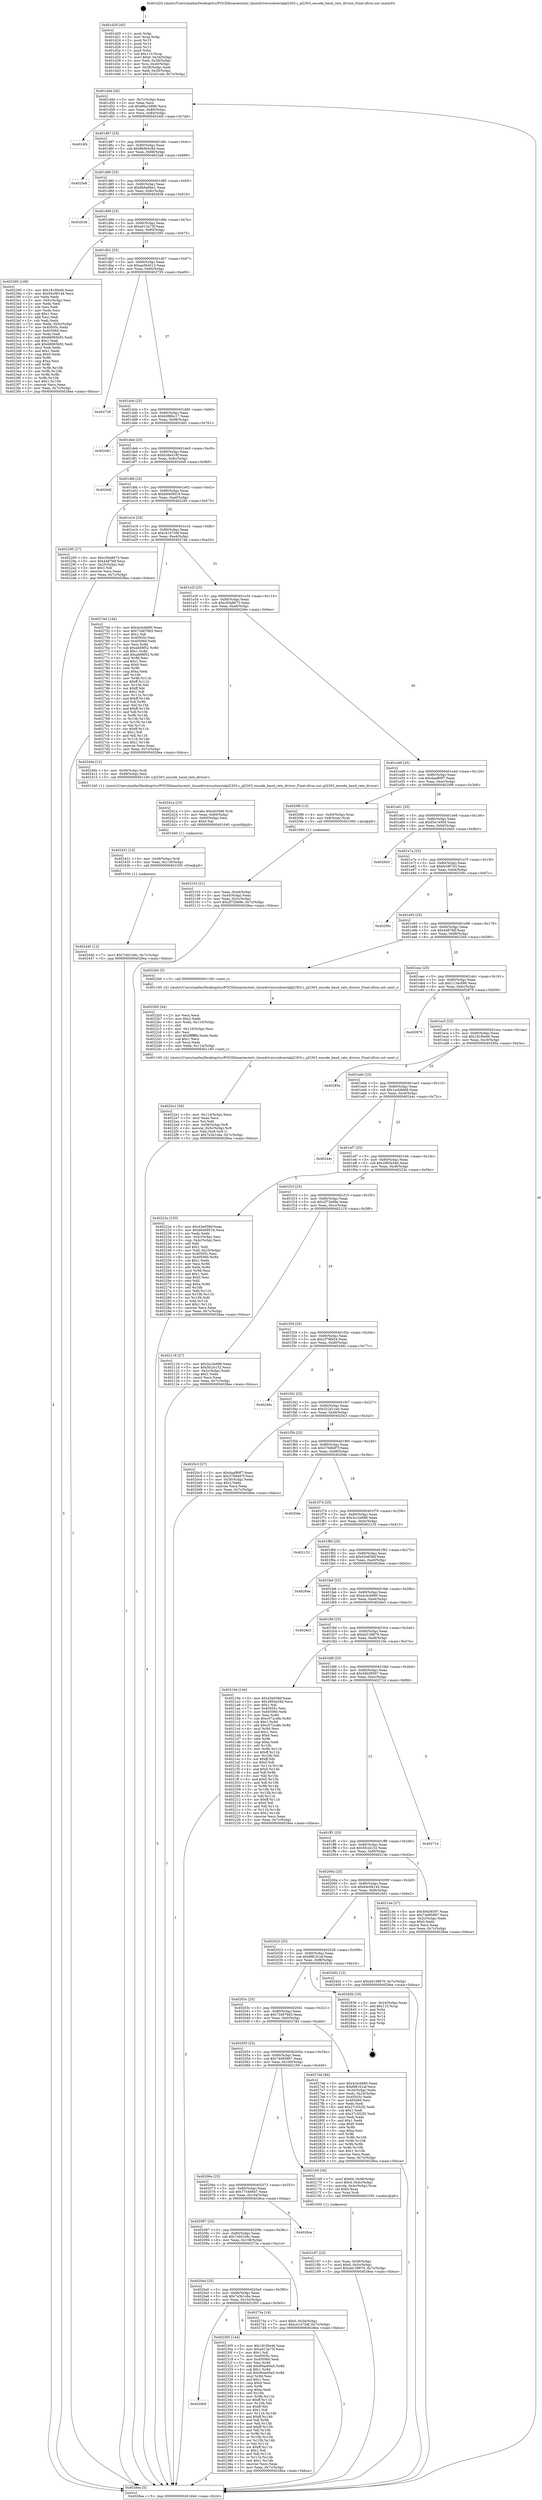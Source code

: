 digraph "0x401d20" {
  label = "0x401d20 (/mnt/c/Users/mathe/Desktop/tcc/POCII/binaries/extr_linuxdriversusbserialpl2303.c_pl2303_encode_baud_rate_divisor_Final-ollvm.out::main(0))"
  labelloc = "t"
  node[shape=record]

  Entry [label="",width=0.3,height=0.3,shape=circle,fillcolor=black,style=filled]
  "0x401d4d" [label="{
     0x401d4d [26]\l
     | [instrs]\l
     &nbsp;&nbsp;0x401d4d \<+3\>: mov -0x7c(%rbp),%eax\l
     &nbsp;&nbsp;0x401d50 \<+2\>: mov %eax,%ecx\l
     &nbsp;&nbsp;0x401d52 \<+6\>: sub $0x80a1b880,%ecx\l
     &nbsp;&nbsp;0x401d58 \<+3\>: mov %eax,-0x80(%rbp)\l
     &nbsp;&nbsp;0x401d5b \<+6\>: mov %ecx,-0x84(%rbp)\l
     &nbsp;&nbsp;0x401d61 \<+6\>: je 00000000004024f4 \<main+0x7d4\>\l
  }"]
  "0x4024f4" [label="{
     0x4024f4\l
  }", style=dashed]
  "0x401d67" [label="{
     0x401d67 [25]\l
     | [instrs]\l
     &nbsp;&nbsp;0x401d67 \<+5\>: jmp 0000000000401d6c \<main+0x4c\>\l
     &nbsp;&nbsp;0x401d6c \<+3\>: mov -0x80(%rbp),%eax\l
     &nbsp;&nbsp;0x401d6f \<+5\>: sub $0x86d04c9d,%eax\l
     &nbsp;&nbsp;0x401d74 \<+6\>: mov %eax,-0x88(%rbp)\l
     &nbsp;&nbsp;0x401d7a \<+6\>: je 00000000004025a8 \<main+0x888\>\l
  }"]
  Exit [label="",width=0.3,height=0.3,shape=circle,fillcolor=black,style=filled,peripheries=2]
  "0x4025a8" [label="{
     0x4025a8\l
  }", style=dashed]
  "0x401d80" [label="{
     0x401d80 [25]\l
     | [instrs]\l
     &nbsp;&nbsp;0x401d80 \<+5\>: jmp 0000000000401d85 \<main+0x65\>\l
     &nbsp;&nbsp;0x401d85 \<+3\>: mov -0x80(%rbp),%eax\l
     &nbsp;&nbsp;0x401d88 \<+5\>: sub $0x8bba6be1,%eax\l
     &nbsp;&nbsp;0x401d8d \<+6\>: mov %eax,-0x8c(%rbp)\l
     &nbsp;&nbsp;0x401d93 \<+6\>: je 0000000000402638 \<main+0x918\>\l
  }"]
  "0x402440" [label="{
     0x402440 [12]\l
     | [instrs]\l
     &nbsp;&nbsp;0x402440 \<+7\>: movl $0x7c601b6c,-0x7c(%rbp)\l
     &nbsp;&nbsp;0x402447 \<+5\>: jmp 00000000004028ea \<main+0xbca\>\l
  }"]
  "0x402638" [label="{
     0x402638\l
  }", style=dashed]
  "0x401d99" [label="{
     0x401d99 [25]\l
     | [instrs]\l
     &nbsp;&nbsp;0x401d99 \<+5\>: jmp 0000000000401d9e \<main+0x7e\>\l
     &nbsp;&nbsp;0x401d9e \<+3\>: mov -0x80(%rbp),%eax\l
     &nbsp;&nbsp;0x401da1 \<+5\>: sub $0xa013a73f,%eax\l
     &nbsp;&nbsp;0x401da6 \<+6\>: mov %eax,-0x90(%rbp)\l
     &nbsp;&nbsp;0x401dac \<+6\>: je 0000000000402395 \<main+0x675\>\l
  }"]
  "0x402431" [label="{
     0x402431 [15]\l
     | [instrs]\l
     &nbsp;&nbsp;0x402431 \<+4\>: mov -0x58(%rbp),%rdi\l
     &nbsp;&nbsp;0x402435 \<+6\>: mov %eax,-0x118(%rbp)\l
     &nbsp;&nbsp;0x40243b \<+5\>: call 0000000000401030 \<free@plt\>\l
     | [calls]\l
     &nbsp;&nbsp;0x401030 \{1\} (unknown)\l
  }"]
  "0x402395" [label="{
     0x402395 [109]\l
     | [instrs]\l
     &nbsp;&nbsp;0x402395 \<+5\>: mov $0x181f0e46,%eax\l
     &nbsp;&nbsp;0x40239a \<+5\>: mov $0x64c06144,%ecx\l
     &nbsp;&nbsp;0x40239f \<+2\>: xor %edx,%edx\l
     &nbsp;&nbsp;0x4023a1 \<+3\>: mov -0x5c(%rbp),%esi\l
     &nbsp;&nbsp;0x4023a4 \<+2\>: mov %edx,%edi\l
     &nbsp;&nbsp;0x4023a6 \<+2\>: sub %esi,%edi\l
     &nbsp;&nbsp;0x4023a8 \<+2\>: mov %edx,%esi\l
     &nbsp;&nbsp;0x4023aa \<+3\>: sub $0x1,%esi\l
     &nbsp;&nbsp;0x4023ad \<+2\>: add %esi,%edi\l
     &nbsp;&nbsp;0x4023af \<+2\>: sub %edi,%edx\l
     &nbsp;&nbsp;0x4023b1 \<+3\>: mov %edx,-0x5c(%rbp)\l
     &nbsp;&nbsp;0x4023b4 \<+7\>: mov 0x40505c,%edx\l
     &nbsp;&nbsp;0x4023bb \<+7\>: mov 0x405060,%esi\l
     &nbsp;&nbsp;0x4023c2 \<+2\>: mov %edx,%edi\l
     &nbsp;&nbsp;0x4023c4 \<+6\>: sub $0x68065b92,%edi\l
     &nbsp;&nbsp;0x4023ca \<+3\>: sub $0x1,%edi\l
     &nbsp;&nbsp;0x4023cd \<+6\>: add $0x68065b92,%edi\l
     &nbsp;&nbsp;0x4023d3 \<+3\>: imul %edi,%edx\l
     &nbsp;&nbsp;0x4023d6 \<+3\>: and $0x1,%edx\l
     &nbsp;&nbsp;0x4023d9 \<+3\>: cmp $0x0,%edx\l
     &nbsp;&nbsp;0x4023dc \<+4\>: sete %r8b\l
     &nbsp;&nbsp;0x4023e0 \<+3\>: cmp $0xa,%esi\l
     &nbsp;&nbsp;0x4023e3 \<+4\>: setl %r9b\l
     &nbsp;&nbsp;0x4023e7 \<+3\>: mov %r8b,%r10b\l
     &nbsp;&nbsp;0x4023ea \<+3\>: and %r9b,%r10b\l
     &nbsp;&nbsp;0x4023ed \<+3\>: xor %r9b,%r8b\l
     &nbsp;&nbsp;0x4023f0 \<+3\>: or %r8b,%r10b\l
     &nbsp;&nbsp;0x4023f3 \<+4\>: test $0x1,%r10b\l
     &nbsp;&nbsp;0x4023f7 \<+3\>: cmovne %ecx,%eax\l
     &nbsp;&nbsp;0x4023fa \<+3\>: mov %eax,-0x7c(%rbp)\l
     &nbsp;&nbsp;0x4023fd \<+5\>: jmp 00000000004028ea \<main+0xbca\>\l
  }"]
  "0x401db2" [label="{
     0x401db2 [25]\l
     | [instrs]\l
     &nbsp;&nbsp;0x401db2 \<+5\>: jmp 0000000000401db7 \<main+0x97\>\l
     &nbsp;&nbsp;0x401db7 \<+3\>: mov -0x80(%rbp),%eax\l
     &nbsp;&nbsp;0x401dba \<+5\>: sub $0xae5b4513,%eax\l
     &nbsp;&nbsp;0x401dbf \<+6\>: mov %eax,-0x94(%rbp)\l
     &nbsp;&nbsp;0x401dc5 \<+6\>: je 0000000000402729 \<main+0xa09\>\l
  }"]
  "0x40241a" [label="{
     0x40241a [23]\l
     | [instrs]\l
     &nbsp;&nbsp;0x40241a \<+10\>: movabs $0x4030d6,%rdi\l
     &nbsp;&nbsp;0x402424 \<+3\>: mov %eax,-0x60(%rbp)\l
     &nbsp;&nbsp;0x402427 \<+3\>: mov -0x60(%rbp),%esi\l
     &nbsp;&nbsp;0x40242a \<+2\>: mov $0x0,%al\l
     &nbsp;&nbsp;0x40242c \<+5\>: call 0000000000401040 \<printf@plt\>\l
     | [calls]\l
     &nbsp;&nbsp;0x401040 \{1\} (unknown)\l
  }"]
  "0x402729" [label="{
     0x402729\l
  }", style=dashed]
  "0x401dcb" [label="{
     0x401dcb [25]\l
     | [instrs]\l
     &nbsp;&nbsp;0x401dcb \<+5\>: jmp 0000000000401dd0 \<main+0xb0\>\l
     &nbsp;&nbsp;0x401dd0 \<+3\>: mov -0x80(%rbp),%eax\l
     &nbsp;&nbsp;0x401dd3 \<+5\>: sub $0xb088bc17,%eax\l
     &nbsp;&nbsp;0x401dd8 \<+6\>: mov %eax,-0x98(%rbp)\l
     &nbsp;&nbsp;0x401dde \<+6\>: je 0000000000402481 \<main+0x761\>\l
  }"]
  "0x4020b9" [label="{
     0x4020b9\l
  }", style=dashed]
  "0x402481" [label="{
     0x402481\l
  }", style=dashed]
  "0x401de4" [label="{
     0x401de4 [25]\l
     | [instrs]\l
     &nbsp;&nbsp;0x401de4 \<+5\>: jmp 0000000000401de9 \<main+0xc9\>\l
     &nbsp;&nbsp;0x401de9 \<+3\>: mov -0x80(%rbp),%eax\l
     &nbsp;&nbsp;0x401dec \<+5\>: sub $0xb3de418f,%eax\l
     &nbsp;&nbsp;0x401df1 \<+6\>: mov %eax,-0x9c(%rbp)\l
     &nbsp;&nbsp;0x401df7 \<+6\>: je 00000000004026df \<main+0x9bf\>\l
  }"]
  "0x402305" [label="{
     0x402305 [144]\l
     | [instrs]\l
     &nbsp;&nbsp;0x402305 \<+5\>: mov $0x181f0e46,%eax\l
     &nbsp;&nbsp;0x40230a \<+5\>: mov $0xa013a73f,%ecx\l
     &nbsp;&nbsp;0x40230f \<+2\>: mov $0x1,%dl\l
     &nbsp;&nbsp;0x402311 \<+7\>: mov 0x40505c,%esi\l
     &nbsp;&nbsp;0x402318 \<+7\>: mov 0x405060,%edi\l
     &nbsp;&nbsp;0x40231f \<+3\>: mov %esi,%r8d\l
     &nbsp;&nbsp;0x402322 \<+7\>: add $0x90ae00a5,%r8d\l
     &nbsp;&nbsp;0x402329 \<+4\>: sub $0x1,%r8d\l
     &nbsp;&nbsp;0x40232d \<+7\>: sub $0x90ae00a5,%r8d\l
     &nbsp;&nbsp;0x402334 \<+4\>: imul %r8d,%esi\l
     &nbsp;&nbsp;0x402338 \<+3\>: and $0x1,%esi\l
     &nbsp;&nbsp;0x40233b \<+3\>: cmp $0x0,%esi\l
     &nbsp;&nbsp;0x40233e \<+4\>: sete %r9b\l
     &nbsp;&nbsp;0x402342 \<+3\>: cmp $0xa,%edi\l
     &nbsp;&nbsp;0x402345 \<+4\>: setl %r10b\l
     &nbsp;&nbsp;0x402349 \<+3\>: mov %r9b,%r11b\l
     &nbsp;&nbsp;0x40234c \<+4\>: xor $0xff,%r11b\l
     &nbsp;&nbsp;0x402350 \<+3\>: mov %r10b,%bl\l
     &nbsp;&nbsp;0x402353 \<+3\>: xor $0xff,%bl\l
     &nbsp;&nbsp;0x402356 \<+3\>: xor $0x1,%dl\l
     &nbsp;&nbsp;0x402359 \<+3\>: mov %r11b,%r14b\l
     &nbsp;&nbsp;0x40235c \<+4\>: and $0xff,%r14b\l
     &nbsp;&nbsp;0x402360 \<+3\>: and %dl,%r9b\l
     &nbsp;&nbsp;0x402363 \<+3\>: mov %bl,%r15b\l
     &nbsp;&nbsp;0x402366 \<+4\>: and $0xff,%r15b\l
     &nbsp;&nbsp;0x40236a \<+3\>: and %dl,%r10b\l
     &nbsp;&nbsp;0x40236d \<+3\>: or %r9b,%r14b\l
     &nbsp;&nbsp;0x402370 \<+3\>: or %r10b,%r15b\l
     &nbsp;&nbsp;0x402373 \<+3\>: xor %r15b,%r14b\l
     &nbsp;&nbsp;0x402376 \<+3\>: or %bl,%r11b\l
     &nbsp;&nbsp;0x402379 \<+4\>: xor $0xff,%r11b\l
     &nbsp;&nbsp;0x40237d \<+3\>: or $0x1,%dl\l
     &nbsp;&nbsp;0x402380 \<+3\>: and %dl,%r11b\l
     &nbsp;&nbsp;0x402383 \<+3\>: or %r11b,%r14b\l
     &nbsp;&nbsp;0x402386 \<+4\>: test $0x1,%r14b\l
     &nbsp;&nbsp;0x40238a \<+3\>: cmovne %ecx,%eax\l
     &nbsp;&nbsp;0x40238d \<+3\>: mov %eax,-0x7c(%rbp)\l
     &nbsp;&nbsp;0x402390 \<+5\>: jmp 00000000004028ea \<main+0xbca\>\l
  }"]
  "0x4026df" [label="{
     0x4026df\l
  }", style=dashed]
  "0x401dfd" [label="{
     0x401dfd [25]\l
     | [instrs]\l
     &nbsp;&nbsp;0x401dfd \<+5\>: jmp 0000000000401e02 \<main+0xe2\>\l
     &nbsp;&nbsp;0x401e02 \<+3\>: mov -0x80(%rbp),%eax\l
     &nbsp;&nbsp;0x401e05 \<+5\>: sub $0xb6409519,%eax\l
     &nbsp;&nbsp;0x401e0a \<+6\>: mov %eax,-0xa0(%rbp)\l
     &nbsp;&nbsp;0x401e10 \<+6\>: je 0000000000402295 \<main+0x575\>\l
  }"]
  "0x4020a0" [label="{
     0x4020a0 [25]\l
     | [instrs]\l
     &nbsp;&nbsp;0x4020a0 \<+5\>: jmp 00000000004020a5 \<main+0x385\>\l
     &nbsp;&nbsp;0x4020a5 \<+3\>: mov -0x80(%rbp),%eax\l
     &nbsp;&nbsp;0x4020a8 \<+5\>: sub $0x7e3b1c6a,%eax\l
     &nbsp;&nbsp;0x4020ad \<+6\>: mov %eax,-0x10c(%rbp)\l
     &nbsp;&nbsp;0x4020b3 \<+6\>: je 0000000000402305 \<main+0x5e5\>\l
  }"]
  "0x402295" [label="{
     0x402295 [27]\l
     | [instrs]\l
     &nbsp;&nbsp;0x402295 \<+5\>: mov $0xc50a8673,%eax\l
     &nbsp;&nbsp;0x40229a \<+5\>: mov $0x4487fdf,%ecx\l
     &nbsp;&nbsp;0x40229f \<+3\>: mov -0x25(%rbp),%dl\l
     &nbsp;&nbsp;0x4022a2 \<+3\>: test $0x1,%dl\l
     &nbsp;&nbsp;0x4022a5 \<+3\>: cmovne %ecx,%eax\l
     &nbsp;&nbsp;0x4022a8 \<+3\>: mov %eax,-0x7c(%rbp)\l
     &nbsp;&nbsp;0x4022ab \<+5\>: jmp 00000000004028ea \<main+0xbca\>\l
  }"]
  "0x401e16" [label="{
     0x401e16 [25]\l
     | [instrs]\l
     &nbsp;&nbsp;0x401e16 \<+5\>: jmp 0000000000401e1b \<main+0xfb\>\l
     &nbsp;&nbsp;0x401e1b \<+3\>: mov -0x80(%rbp),%eax\l
     &nbsp;&nbsp;0x401e1e \<+5\>: sub $0xc41473df,%eax\l
     &nbsp;&nbsp;0x401e23 \<+6\>: mov %eax,-0xa4(%rbp)\l
     &nbsp;&nbsp;0x401e29 \<+6\>: je 000000000040274d \<main+0xa2d\>\l
  }"]
  "0x40273a" [label="{
     0x40273a [19]\l
     | [instrs]\l
     &nbsp;&nbsp;0x40273a \<+7\>: movl $0x0,-0x34(%rbp)\l
     &nbsp;&nbsp;0x402741 \<+7\>: movl $0xc41473df,-0x7c(%rbp)\l
     &nbsp;&nbsp;0x402748 \<+5\>: jmp 00000000004028ea \<main+0xbca\>\l
  }"]
  "0x40274d" [label="{
     0x40274d [144]\l
     | [instrs]\l
     &nbsp;&nbsp;0x40274d \<+5\>: mov $0x4c4cb680,%eax\l
     &nbsp;&nbsp;0x402752 \<+5\>: mov $0x734679d3,%ecx\l
     &nbsp;&nbsp;0x402757 \<+2\>: mov $0x1,%dl\l
     &nbsp;&nbsp;0x402759 \<+7\>: mov 0x40505c,%esi\l
     &nbsp;&nbsp;0x402760 \<+7\>: mov 0x405060,%edi\l
     &nbsp;&nbsp;0x402767 \<+3\>: mov %esi,%r8d\l
     &nbsp;&nbsp;0x40276a \<+7\>: sub $0xab68f52,%r8d\l
     &nbsp;&nbsp;0x402771 \<+4\>: sub $0x1,%r8d\l
     &nbsp;&nbsp;0x402775 \<+7\>: add $0xab68f52,%r8d\l
     &nbsp;&nbsp;0x40277c \<+4\>: imul %r8d,%esi\l
     &nbsp;&nbsp;0x402780 \<+3\>: and $0x1,%esi\l
     &nbsp;&nbsp;0x402783 \<+3\>: cmp $0x0,%esi\l
     &nbsp;&nbsp;0x402786 \<+4\>: sete %r9b\l
     &nbsp;&nbsp;0x40278a \<+3\>: cmp $0xa,%edi\l
     &nbsp;&nbsp;0x40278d \<+4\>: setl %r10b\l
     &nbsp;&nbsp;0x402791 \<+3\>: mov %r9b,%r11b\l
     &nbsp;&nbsp;0x402794 \<+4\>: xor $0xff,%r11b\l
     &nbsp;&nbsp;0x402798 \<+3\>: mov %r10b,%bl\l
     &nbsp;&nbsp;0x40279b \<+3\>: xor $0xff,%bl\l
     &nbsp;&nbsp;0x40279e \<+3\>: xor $0x1,%dl\l
     &nbsp;&nbsp;0x4027a1 \<+3\>: mov %r11b,%r14b\l
     &nbsp;&nbsp;0x4027a4 \<+4\>: and $0xff,%r14b\l
     &nbsp;&nbsp;0x4027a8 \<+3\>: and %dl,%r9b\l
     &nbsp;&nbsp;0x4027ab \<+3\>: mov %bl,%r15b\l
     &nbsp;&nbsp;0x4027ae \<+4\>: and $0xff,%r15b\l
     &nbsp;&nbsp;0x4027b2 \<+3\>: and %dl,%r10b\l
     &nbsp;&nbsp;0x4027b5 \<+3\>: or %r9b,%r14b\l
     &nbsp;&nbsp;0x4027b8 \<+3\>: or %r10b,%r15b\l
     &nbsp;&nbsp;0x4027bb \<+3\>: xor %r15b,%r14b\l
     &nbsp;&nbsp;0x4027be \<+3\>: or %bl,%r11b\l
     &nbsp;&nbsp;0x4027c1 \<+4\>: xor $0xff,%r11b\l
     &nbsp;&nbsp;0x4027c5 \<+3\>: or $0x1,%dl\l
     &nbsp;&nbsp;0x4027c8 \<+3\>: and %dl,%r11b\l
     &nbsp;&nbsp;0x4027cb \<+3\>: or %r11b,%r14b\l
     &nbsp;&nbsp;0x4027ce \<+4\>: test $0x1,%r14b\l
     &nbsp;&nbsp;0x4027d2 \<+3\>: cmovne %ecx,%eax\l
     &nbsp;&nbsp;0x4027d5 \<+3\>: mov %eax,-0x7c(%rbp)\l
     &nbsp;&nbsp;0x4027d8 \<+5\>: jmp 00000000004028ea \<main+0xbca\>\l
  }"]
  "0x401e2f" [label="{
     0x401e2f [25]\l
     | [instrs]\l
     &nbsp;&nbsp;0x401e2f \<+5\>: jmp 0000000000401e34 \<main+0x114\>\l
     &nbsp;&nbsp;0x401e34 \<+3\>: mov -0x80(%rbp),%eax\l
     &nbsp;&nbsp;0x401e37 \<+5\>: sub $0xc50a8673,%eax\l
     &nbsp;&nbsp;0x401e3c \<+6\>: mov %eax,-0xa8(%rbp)\l
     &nbsp;&nbsp;0x401e42 \<+6\>: je 000000000040240e \<main+0x6ee\>\l
  }"]
  "0x402087" [label="{
     0x402087 [25]\l
     | [instrs]\l
     &nbsp;&nbsp;0x402087 \<+5\>: jmp 000000000040208c \<main+0x36c\>\l
     &nbsp;&nbsp;0x40208c \<+3\>: mov -0x80(%rbp),%eax\l
     &nbsp;&nbsp;0x40208f \<+5\>: sub $0x7c601b6c,%eax\l
     &nbsp;&nbsp;0x402094 \<+6\>: mov %eax,-0x108(%rbp)\l
     &nbsp;&nbsp;0x40209a \<+6\>: je 000000000040273a \<main+0xa1a\>\l
  }"]
  "0x40240e" [label="{
     0x40240e [12]\l
     | [instrs]\l
     &nbsp;&nbsp;0x40240e \<+4\>: mov -0x58(%rbp),%rdi\l
     &nbsp;&nbsp;0x402412 \<+3\>: mov -0x48(%rbp),%esi\l
     &nbsp;&nbsp;0x402415 \<+5\>: call 0000000000401240 \<pl2303_encode_baud_rate_divisor\>\l
     | [calls]\l
     &nbsp;&nbsp;0x401240 \{1\} (/mnt/c/Users/mathe/Desktop/tcc/POCII/binaries/extr_linuxdriversusbserialpl2303.c_pl2303_encode_baud_rate_divisor_Final-ollvm.out::pl2303_encode_baud_rate_divisor)\l
  }"]
  "0x401e48" [label="{
     0x401e48 [25]\l
     | [instrs]\l
     &nbsp;&nbsp;0x401e48 \<+5\>: jmp 0000000000401e4d \<main+0x12d\>\l
     &nbsp;&nbsp;0x401e4d \<+3\>: mov -0x80(%rbp),%eax\l
     &nbsp;&nbsp;0x401e50 \<+5\>: sub $0xdaaf89f7,%eax\l
     &nbsp;&nbsp;0x401e55 \<+6\>: mov %eax,-0xac(%rbp)\l
     &nbsp;&nbsp;0x401e5b \<+6\>: je 00000000004020f6 \<main+0x3d6\>\l
  }"]
  "0x4028ca" [label="{
     0x4028ca\l
  }", style=dashed]
  "0x4020f6" [label="{
     0x4020f6 [13]\l
     | [instrs]\l
     &nbsp;&nbsp;0x4020f6 \<+4\>: mov -0x40(%rbp),%rax\l
     &nbsp;&nbsp;0x4020fa \<+4\>: mov 0x8(%rax),%rdi\l
     &nbsp;&nbsp;0x4020fe \<+5\>: call 0000000000401060 \<atoi@plt\>\l
     | [calls]\l
     &nbsp;&nbsp;0x401060 \{1\} (unknown)\l
  }"]
  "0x401e61" [label="{
     0x401e61 [25]\l
     | [instrs]\l
     &nbsp;&nbsp;0x401e61 \<+5\>: jmp 0000000000401e66 \<main+0x146\>\l
     &nbsp;&nbsp;0x401e66 \<+3\>: mov -0x80(%rbp),%eax\l
     &nbsp;&nbsp;0x401e69 \<+5\>: sub $0xf3e1400d,%eax\l
     &nbsp;&nbsp;0x401e6e \<+6\>: mov %eax,-0xb0(%rbp)\l
     &nbsp;&nbsp;0x401e74 \<+6\>: je 00000000004026d3 \<main+0x9b3\>\l
  }"]
  "0x4022e1" [label="{
     0x4022e1 [36]\l
     | [instrs]\l
     &nbsp;&nbsp;0x4022e1 \<+6\>: mov -0x114(%rbp),%ecx\l
     &nbsp;&nbsp;0x4022e7 \<+3\>: imul %eax,%ecx\l
     &nbsp;&nbsp;0x4022ea \<+3\>: mov %cl,%dil\l
     &nbsp;&nbsp;0x4022ed \<+4\>: mov -0x58(%rbp),%r8\l
     &nbsp;&nbsp;0x4022f1 \<+4\>: movslq -0x5c(%rbp),%r9\l
     &nbsp;&nbsp;0x4022f5 \<+4\>: mov %dil,(%r8,%r9,1)\l
     &nbsp;&nbsp;0x4022f9 \<+7\>: movl $0x7e3b1c6a,-0x7c(%rbp)\l
     &nbsp;&nbsp;0x402300 \<+5\>: jmp 00000000004028ea \<main+0xbca\>\l
  }"]
  "0x4026d3" [label="{
     0x4026d3\l
  }", style=dashed]
  "0x401e7a" [label="{
     0x401e7a [25]\l
     | [instrs]\l
     &nbsp;&nbsp;0x401e7a \<+5\>: jmp 0000000000401e7f \<main+0x15f\>\l
     &nbsp;&nbsp;0x401e7f \<+3\>: mov -0x80(%rbp),%eax\l
     &nbsp;&nbsp;0x401e82 \<+5\>: sub $0xfe29f743,%eax\l
     &nbsp;&nbsp;0x401e87 \<+6\>: mov %eax,-0xb4(%rbp)\l
     &nbsp;&nbsp;0x401e8d \<+6\>: je 000000000040259c \<main+0x87c\>\l
  }"]
  "0x4022b5" [label="{
     0x4022b5 [44]\l
     | [instrs]\l
     &nbsp;&nbsp;0x4022b5 \<+2\>: xor %ecx,%ecx\l
     &nbsp;&nbsp;0x4022b7 \<+5\>: mov $0x2,%edx\l
     &nbsp;&nbsp;0x4022bc \<+6\>: mov %edx,-0x110(%rbp)\l
     &nbsp;&nbsp;0x4022c2 \<+1\>: cltd\l
     &nbsp;&nbsp;0x4022c3 \<+6\>: mov -0x110(%rbp),%esi\l
     &nbsp;&nbsp;0x4022c9 \<+2\>: idiv %esi\l
     &nbsp;&nbsp;0x4022cb \<+6\>: imul $0xfffffffe,%edx,%edx\l
     &nbsp;&nbsp;0x4022d1 \<+3\>: sub $0x1,%ecx\l
     &nbsp;&nbsp;0x4022d4 \<+2\>: sub %ecx,%edx\l
     &nbsp;&nbsp;0x4022d6 \<+6\>: mov %edx,-0x114(%rbp)\l
     &nbsp;&nbsp;0x4022dc \<+5\>: call 0000000000401160 \<next_i\>\l
     | [calls]\l
     &nbsp;&nbsp;0x401160 \{4\} (/mnt/c/Users/mathe/Desktop/tcc/POCII/binaries/extr_linuxdriversusbserialpl2303.c_pl2303_encode_baud_rate_divisor_Final-ollvm.out::next_i)\l
  }"]
  "0x40259c" [label="{
     0x40259c\l
  }", style=dashed]
  "0x401e93" [label="{
     0x401e93 [25]\l
     | [instrs]\l
     &nbsp;&nbsp;0x401e93 \<+5\>: jmp 0000000000401e98 \<main+0x178\>\l
     &nbsp;&nbsp;0x401e98 \<+3\>: mov -0x80(%rbp),%eax\l
     &nbsp;&nbsp;0x401e9b \<+5\>: sub $0x4487fdf,%eax\l
     &nbsp;&nbsp;0x401ea0 \<+6\>: mov %eax,-0xb8(%rbp)\l
     &nbsp;&nbsp;0x401ea6 \<+6\>: je 00000000004022b0 \<main+0x590\>\l
  }"]
  "0x402187" [label="{
     0x402187 [23]\l
     | [instrs]\l
     &nbsp;&nbsp;0x402187 \<+4\>: mov %rax,-0x58(%rbp)\l
     &nbsp;&nbsp;0x40218b \<+7\>: movl $0x0,-0x5c(%rbp)\l
     &nbsp;&nbsp;0x402192 \<+7\>: movl $0x4d139679,-0x7c(%rbp)\l
     &nbsp;&nbsp;0x402199 \<+5\>: jmp 00000000004028ea \<main+0xbca\>\l
  }"]
  "0x4022b0" [label="{
     0x4022b0 [5]\l
     | [instrs]\l
     &nbsp;&nbsp;0x4022b0 \<+5\>: call 0000000000401160 \<next_i\>\l
     | [calls]\l
     &nbsp;&nbsp;0x401160 \{4\} (/mnt/c/Users/mathe/Desktop/tcc/POCII/binaries/extr_linuxdriversusbserialpl2303.c_pl2303_encode_baud_rate_divisor_Final-ollvm.out::next_i)\l
  }"]
  "0x401eac" [label="{
     0x401eac [25]\l
     | [instrs]\l
     &nbsp;&nbsp;0x401eac \<+5\>: jmp 0000000000401eb1 \<main+0x191\>\l
     &nbsp;&nbsp;0x401eb1 \<+3\>: mov -0x80(%rbp),%eax\l
     &nbsp;&nbsp;0x401eb4 \<+5\>: sub $0x1134c686,%eax\l
     &nbsp;&nbsp;0x401eb9 \<+6\>: mov %eax,-0xbc(%rbp)\l
     &nbsp;&nbsp;0x401ebf \<+6\>: je 0000000000402879 \<main+0xb59\>\l
  }"]
  "0x40206e" [label="{
     0x40206e [25]\l
     | [instrs]\l
     &nbsp;&nbsp;0x40206e \<+5\>: jmp 0000000000402073 \<main+0x353\>\l
     &nbsp;&nbsp;0x402073 \<+3\>: mov -0x80(%rbp),%eax\l
     &nbsp;&nbsp;0x402076 \<+5\>: sub $0x77548847,%eax\l
     &nbsp;&nbsp;0x40207b \<+6\>: mov %eax,-0x104(%rbp)\l
     &nbsp;&nbsp;0x402081 \<+6\>: je 00000000004028ca \<main+0xbaa\>\l
  }"]
  "0x402879" [label="{
     0x402879\l
  }", style=dashed]
  "0x401ec5" [label="{
     0x401ec5 [25]\l
     | [instrs]\l
     &nbsp;&nbsp;0x401ec5 \<+5\>: jmp 0000000000401eca \<main+0x1aa\>\l
     &nbsp;&nbsp;0x401eca \<+3\>: mov -0x80(%rbp),%eax\l
     &nbsp;&nbsp;0x401ecd \<+5\>: sub $0x181f0e46,%eax\l
     &nbsp;&nbsp;0x401ed2 \<+6\>: mov %eax,-0xc0(%rbp)\l
     &nbsp;&nbsp;0x401ed8 \<+6\>: je 000000000040285a \<main+0xb3a\>\l
  }"]
  "0x402169" [label="{
     0x402169 [30]\l
     | [instrs]\l
     &nbsp;&nbsp;0x402169 \<+7\>: movl $0x64,-0x48(%rbp)\l
     &nbsp;&nbsp;0x402170 \<+7\>: movl $0x4,-0x4c(%rbp)\l
     &nbsp;&nbsp;0x402177 \<+4\>: movslq -0x4c(%rbp),%rax\l
     &nbsp;&nbsp;0x40217b \<+4\>: shl $0x0,%rax\l
     &nbsp;&nbsp;0x40217f \<+3\>: mov %rax,%rdi\l
     &nbsp;&nbsp;0x402182 \<+5\>: call 0000000000401050 \<malloc@plt\>\l
     | [calls]\l
     &nbsp;&nbsp;0x401050 \{1\} (unknown)\l
  }"]
  "0x40285a" [label="{
     0x40285a\l
  }", style=dashed]
  "0x401ede" [label="{
     0x401ede [25]\l
     | [instrs]\l
     &nbsp;&nbsp;0x401ede \<+5\>: jmp 0000000000401ee3 \<main+0x1c3\>\l
     &nbsp;&nbsp;0x401ee3 \<+3\>: mov -0x80(%rbp),%eax\l
     &nbsp;&nbsp;0x401ee6 \<+5\>: sub $0x1ecb8dd9,%eax\l
     &nbsp;&nbsp;0x401eeb \<+6\>: mov %eax,-0xc4(%rbp)\l
     &nbsp;&nbsp;0x401ef1 \<+6\>: je 000000000040244c \<main+0x72c\>\l
  }"]
  "0x402055" [label="{
     0x402055 [25]\l
     | [instrs]\l
     &nbsp;&nbsp;0x402055 \<+5\>: jmp 000000000040205a \<main+0x33a\>\l
     &nbsp;&nbsp;0x40205a \<+3\>: mov -0x80(%rbp),%eax\l
     &nbsp;&nbsp;0x40205d \<+5\>: sub $0x74d95887,%eax\l
     &nbsp;&nbsp;0x402062 \<+6\>: mov %eax,-0x100(%rbp)\l
     &nbsp;&nbsp;0x402068 \<+6\>: je 0000000000402169 \<main+0x449\>\l
  }"]
  "0x40244c" [label="{
     0x40244c\l
  }", style=dashed]
  "0x401ef7" [label="{
     0x401ef7 [25]\l
     | [instrs]\l
     &nbsp;&nbsp;0x401ef7 \<+5\>: jmp 0000000000401efc \<main+0x1dc\>\l
     &nbsp;&nbsp;0x401efc \<+3\>: mov -0x80(%rbp),%eax\l
     &nbsp;&nbsp;0x401eff \<+5\>: sub $0x2893a34d,%eax\l
     &nbsp;&nbsp;0x401f04 \<+6\>: mov %eax,-0xc8(%rbp)\l
     &nbsp;&nbsp;0x401f0a \<+6\>: je 000000000040222e \<main+0x50e\>\l
  }"]
  "0x4027dd" [label="{
     0x4027dd [94]\l
     | [instrs]\l
     &nbsp;&nbsp;0x4027dd \<+5\>: mov $0x4c4cb680,%eax\l
     &nbsp;&nbsp;0x4027e2 \<+5\>: mov $0x6f8161af,%ecx\l
     &nbsp;&nbsp;0x4027e7 \<+3\>: mov -0x34(%rbp),%edx\l
     &nbsp;&nbsp;0x4027ea \<+3\>: mov %edx,-0x24(%rbp)\l
     &nbsp;&nbsp;0x4027ed \<+7\>: mov 0x40505c,%edx\l
     &nbsp;&nbsp;0x4027f4 \<+7\>: mov 0x405060,%esi\l
     &nbsp;&nbsp;0x4027fb \<+2\>: mov %edx,%edi\l
     &nbsp;&nbsp;0x4027fd \<+6\>: add $0x27c552f2,%edi\l
     &nbsp;&nbsp;0x402803 \<+3\>: sub $0x1,%edi\l
     &nbsp;&nbsp;0x402806 \<+6\>: sub $0x27c552f2,%edi\l
     &nbsp;&nbsp;0x40280c \<+3\>: imul %edi,%edx\l
     &nbsp;&nbsp;0x40280f \<+3\>: and $0x1,%edx\l
     &nbsp;&nbsp;0x402812 \<+3\>: cmp $0x0,%edx\l
     &nbsp;&nbsp;0x402815 \<+4\>: sete %r8b\l
     &nbsp;&nbsp;0x402819 \<+3\>: cmp $0xa,%esi\l
     &nbsp;&nbsp;0x40281c \<+4\>: setl %r9b\l
     &nbsp;&nbsp;0x402820 \<+3\>: mov %r8b,%r10b\l
     &nbsp;&nbsp;0x402823 \<+3\>: and %r9b,%r10b\l
     &nbsp;&nbsp;0x402826 \<+3\>: xor %r9b,%r8b\l
     &nbsp;&nbsp;0x402829 \<+3\>: or %r8b,%r10b\l
     &nbsp;&nbsp;0x40282c \<+4\>: test $0x1,%r10b\l
     &nbsp;&nbsp;0x402830 \<+3\>: cmovne %ecx,%eax\l
     &nbsp;&nbsp;0x402833 \<+3\>: mov %eax,-0x7c(%rbp)\l
     &nbsp;&nbsp;0x402836 \<+5\>: jmp 00000000004028ea \<main+0xbca\>\l
  }"]
  "0x40222e" [label="{
     0x40222e [103]\l
     | [instrs]\l
     &nbsp;&nbsp;0x40222e \<+5\>: mov $0x43e65fef,%eax\l
     &nbsp;&nbsp;0x402233 \<+5\>: mov $0xb6409519,%ecx\l
     &nbsp;&nbsp;0x402238 \<+2\>: xor %edx,%edx\l
     &nbsp;&nbsp;0x40223a \<+3\>: mov -0x5c(%rbp),%esi\l
     &nbsp;&nbsp;0x40223d \<+3\>: cmp -0x4c(%rbp),%esi\l
     &nbsp;&nbsp;0x402240 \<+4\>: setl %dil\l
     &nbsp;&nbsp;0x402244 \<+4\>: and $0x1,%dil\l
     &nbsp;&nbsp;0x402248 \<+4\>: mov %dil,-0x25(%rbp)\l
     &nbsp;&nbsp;0x40224c \<+7\>: mov 0x40505c,%esi\l
     &nbsp;&nbsp;0x402253 \<+8\>: mov 0x405060,%r8d\l
     &nbsp;&nbsp;0x40225b \<+3\>: sub $0x1,%edx\l
     &nbsp;&nbsp;0x40225e \<+3\>: mov %esi,%r9d\l
     &nbsp;&nbsp;0x402261 \<+3\>: add %edx,%r9d\l
     &nbsp;&nbsp;0x402264 \<+4\>: imul %r9d,%esi\l
     &nbsp;&nbsp;0x402268 \<+3\>: and $0x1,%esi\l
     &nbsp;&nbsp;0x40226b \<+3\>: cmp $0x0,%esi\l
     &nbsp;&nbsp;0x40226e \<+4\>: sete %dil\l
     &nbsp;&nbsp;0x402272 \<+4\>: cmp $0xa,%r8d\l
     &nbsp;&nbsp;0x402276 \<+4\>: setl %r10b\l
     &nbsp;&nbsp;0x40227a \<+3\>: mov %dil,%r11b\l
     &nbsp;&nbsp;0x40227d \<+3\>: and %r10b,%r11b\l
     &nbsp;&nbsp;0x402280 \<+3\>: xor %r10b,%dil\l
     &nbsp;&nbsp;0x402283 \<+3\>: or %dil,%r11b\l
     &nbsp;&nbsp;0x402286 \<+4\>: test $0x1,%r11b\l
     &nbsp;&nbsp;0x40228a \<+3\>: cmovne %ecx,%eax\l
     &nbsp;&nbsp;0x40228d \<+3\>: mov %eax,-0x7c(%rbp)\l
     &nbsp;&nbsp;0x402290 \<+5\>: jmp 00000000004028ea \<main+0xbca\>\l
  }"]
  "0x401f10" [label="{
     0x401f10 [25]\l
     | [instrs]\l
     &nbsp;&nbsp;0x401f10 \<+5\>: jmp 0000000000401f15 \<main+0x1f5\>\l
     &nbsp;&nbsp;0x401f15 \<+3\>: mov -0x80(%rbp),%eax\l
     &nbsp;&nbsp;0x401f18 \<+5\>: sub $0x2f72b69e,%eax\l
     &nbsp;&nbsp;0x401f1d \<+6\>: mov %eax,-0xcc(%rbp)\l
     &nbsp;&nbsp;0x401f23 \<+6\>: je 0000000000402118 \<main+0x3f8\>\l
  }"]
  "0x40203c" [label="{
     0x40203c [25]\l
     | [instrs]\l
     &nbsp;&nbsp;0x40203c \<+5\>: jmp 0000000000402041 \<main+0x321\>\l
     &nbsp;&nbsp;0x402041 \<+3\>: mov -0x80(%rbp),%eax\l
     &nbsp;&nbsp;0x402044 \<+5\>: sub $0x734679d3,%eax\l
     &nbsp;&nbsp;0x402049 \<+6\>: mov %eax,-0xfc(%rbp)\l
     &nbsp;&nbsp;0x40204f \<+6\>: je 00000000004027dd \<main+0xabd\>\l
  }"]
  "0x402118" [label="{
     0x402118 [27]\l
     | [instrs]\l
     &nbsp;&nbsp;0x402118 \<+5\>: mov $0x3cc2e698,%eax\l
     &nbsp;&nbsp;0x40211d \<+5\>: mov $0x5fc2e152,%ecx\l
     &nbsp;&nbsp;0x402122 \<+3\>: mov -0x2c(%rbp),%edx\l
     &nbsp;&nbsp;0x402125 \<+3\>: cmp $0x1,%edx\l
     &nbsp;&nbsp;0x402128 \<+3\>: cmovl %ecx,%eax\l
     &nbsp;&nbsp;0x40212b \<+3\>: mov %eax,-0x7c(%rbp)\l
     &nbsp;&nbsp;0x40212e \<+5\>: jmp 00000000004028ea \<main+0xbca\>\l
  }"]
  "0x401f29" [label="{
     0x401f29 [25]\l
     | [instrs]\l
     &nbsp;&nbsp;0x401f29 \<+5\>: jmp 0000000000401f2e \<main+0x20e\>\l
     &nbsp;&nbsp;0x401f2e \<+3\>: mov -0x80(%rbp),%eax\l
     &nbsp;&nbsp;0x401f31 \<+5\>: sub $0x2f78fb54,%eax\l
     &nbsp;&nbsp;0x401f36 \<+6\>: mov %eax,-0xd0(%rbp)\l
     &nbsp;&nbsp;0x401f3c \<+6\>: je 000000000040249c \<main+0x77c\>\l
  }"]
  "0x40283b" [label="{
     0x40283b [19]\l
     | [instrs]\l
     &nbsp;&nbsp;0x40283b \<+3\>: mov -0x24(%rbp),%eax\l
     &nbsp;&nbsp;0x40283e \<+7\>: add $0x110,%rsp\l
     &nbsp;&nbsp;0x402845 \<+1\>: pop %rbx\l
     &nbsp;&nbsp;0x402846 \<+2\>: pop %r12\l
     &nbsp;&nbsp;0x402848 \<+2\>: pop %r14\l
     &nbsp;&nbsp;0x40284a \<+2\>: pop %r15\l
     &nbsp;&nbsp;0x40284c \<+1\>: pop %rbp\l
     &nbsp;&nbsp;0x40284d \<+1\>: ret\l
  }"]
  "0x40249c" [label="{
     0x40249c\l
  }", style=dashed]
  "0x401f42" [label="{
     0x401f42 [25]\l
     | [instrs]\l
     &nbsp;&nbsp;0x401f42 \<+5\>: jmp 0000000000401f47 \<main+0x227\>\l
     &nbsp;&nbsp;0x401f47 \<+3\>: mov -0x80(%rbp),%eax\l
     &nbsp;&nbsp;0x401f4a \<+5\>: sub $0x322d1ceb,%eax\l
     &nbsp;&nbsp;0x401f4f \<+6\>: mov %eax,-0xd4(%rbp)\l
     &nbsp;&nbsp;0x401f55 \<+6\>: je 00000000004020c3 \<main+0x3a3\>\l
  }"]
  "0x402023" [label="{
     0x402023 [25]\l
     | [instrs]\l
     &nbsp;&nbsp;0x402023 \<+5\>: jmp 0000000000402028 \<main+0x308\>\l
     &nbsp;&nbsp;0x402028 \<+3\>: mov -0x80(%rbp),%eax\l
     &nbsp;&nbsp;0x40202b \<+5\>: sub $0x6f8161af,%eax\l
     &nbsp;&nbsp;0x402030 \<+6\>: mov %eax,-0xf8(%rbp)\l
     &nbsp;&nbsp;0x402036 \<+6\>: je 000000000040283b \<main+0xb1b\>\l
  }"]
  "0x4020c3" [label="{
     0x4020c3 [27]\l
     | [instrs]\l
     &nbsp;&nbsp;0x4020c3 \<+5\>: mov $0xdaaf89f7,%eax\l
     &nbsp;&nbsp;0x4020c8 \<+5\>: mov $0x3768497f,%ecx\l
     &nbsp;&nbsp;0x4020cd \<+3\>: mov -0x30(%rbp),%edx\l
     &nbsp;&nbsp;0x4020d0 \<+3\>: cmp $0x2,%edx\l
     &nbsp;&nbsp;0x4020d3 \<+3\>: cmovne %ecx,%eax\l
     &nbsp;&nbsp;0x4020d6 \<+3\>: mov %eax,-0x7c(%rbp)\l
     &nbsp;&nbsp;0x4020d9 \<+5\>: jmp 00000000004028ea \<main+0xbca\>\l
  }"]
  "0x401f5b" [label="{
     0x401f5b [25]\l
     | [instrs]\l
     &nbsp;&nbsp;0x401f5b \<+5\>: jmp 0000000000401f60 \<main+0x240\>\l
     &nbsp;&nbsp;0x401f60 \<+3\>: mov -0x80(%rbp),%eax\l
     &nbsp;&nbsp;0x401f63 \<+5\>: sub $0x3768497f,%eax\l
     &nbsp;&nbsp;0x401f68 \<+6\>: mov %eax,-0xd8(%rbp)\l
     &nbsp;&nbsp;0x401f6e \<+6\>: je 00000000004020de \<main+0x3be\>\l
  }"]
  "0x4028ea" [label="{
     0x4028ea [5]\l
     | [instrs]\l
     &nbsp;&nbsp;0x4028ea \<+5\>: jmp 0000000000401d4d \<main+0x2d\>\l
  }"]
  "0x401d20" [label="{
     0x401d20 [45]\l
     | [instrs]\l
     &nbsp;&nbsp;0x401d20 \<+1\>: push %rbp\l
     &nbsp;&nbsp;0x401d21 \<+3\>: mov %rsp,%rbp\l
     &nbsp;&nbsp;0x401d24 \<+2\>: push %r15\l
     &nbsp;&nbsp;0x401d26 \<+2\>: push %r14\l
     &nbsp;&nbsp;0x401d28 \<+2\>: push %r12\l
     &nbsp;&nbsp;0x401d2a \<+1\>: push %rbx\l
     &nbsp;&nbsp;0x401d2b \<+7\>: sub $0x110,%rsp\l
     &nbsp;&nbsp;0x401d32 \<+7\>: movl $0x0,-0x34(%rbp)\l
     &nbsp;&nbsp;0x401d39 \<+3\>: mov %edi,-0x38(%rbp)\l
     &nbsp;&nbsp;0x401d3c \<+4\>: mov %rsi,-0x40(%rbp)\l
     &nbsp;&nbsp;0x401d40 \<+3\>: mov -0x38(%rbp),%edi\l
     &nbsp;&nbsp;0x401d43 \<+3\>: mov %edi,-0x30(%rbp)\l
     &nbsp;&nbsp;0x401d46 \<+7\>: movl $0x322d1ceb,-0x7c(%rbp)\l
  }"]
  "0x402103" [label="{
     0x402103 [21]\l
     | [instrs]\l
     &nbsp;&nbsp;0x402103 \<+3\>: mov %eax,-0x44(%rbp)\l
     &nbsp;&nbsp;0x402106 \<+3\>: mov -0x44(%rbp),%eax\l
     &nbsp;&nbsp;0x402109 \<+3\>: mov %eax,-0x2c(%rbp)\l
     &nbsp;&nbsp;0x40210c \<+7\>: movl $0x2f72b69e,-0x7c(%rbp)\l
     &nbsp;&nbsp;0x402113 \<+5\>: jmp 00000000004028ea \<main+0xbca\>\l
  }"]
  "0x402402" [label="{
     0x402402 [12]\l
     | [instrs]\l
     &nbsp;&nbsp;0x402402 \<+7\>: movl $0x4d139679,-0x7c(%rbp)\l
     &nbsp;&nbsp;0x402409 \<+5\>: jmp 00000000004028ea \<main+0xbca\>\l
  }"]
  "0x4020de" [label="{
     0x4020de\l
  }", style=dashed]
  "0x401f74" [label="{
     0x401f74 [25]\l
     | [instrs]\l
     &nbsp;&nbsp;0x401f74 \<+5\>: jmp 0000000000401f79 \<main+0x259\>\l
     &nbsp;&nbsp;0x401f79 \<+3\>: mov -0x80(%rbp),%eax\l
     &nbsp;&nbsp;0x401f7c \<+5\>: sub $0x3cc2e698,%eax\l
     &nbsp;&nbsp;0x401f81 \<+6\>: mov %eax,-0xdc(%rbp)\l
     &nbsp;&nbsp;0x401f87 \<+6\>: je 0000000000402133 \<main+0x413\>\l
  }"]
  "0x40200a" [label="{
     0x40200a [25]\l
     | [instrs]\l
     &nbsp;&nbsp;0x40200a \<+5\>: jmp 000000000040200f \<main+0x2ef\>\l
     &nbsp;&nbsp;0x40200f \<+3\>: mov -0x80(%rbp),%eax\l
     &nbsp;&nbsp;0x402012 \<+5\>: sub $0x64c06144,%eax\l
     &nbsp;&nbsp;0x402017 \<+6\>: mov %eax,-0xf4(%rbp)\l
     &nbsp;&nbsp;0x40201d \<+6\>: je 0000000000402402 \<main+0x6e2\>\l
  }"]
  "0x402133" [label="{
     0x402133\l
  }", style=dashed]
  "0x401f8d" [label="{
     0x401f8d [25]\l
     | [instrs]\l
     &nbsp;&nbsp;0x401f8d \<+5\>: jmp 0000000000401f92 \<main+0x272\>\l
     &nbsp;&nbsp;0x401f92 \<+3\>: mov -0x80(%rbp),%eax\l
     &nbsp;&nbsp;0x401f95 \<+5\>: sub $0x43e65fef,%eax\l
     &nbsp;&nbsp;0x401f9a \<+6\>: mov %eax,-0xe0(%rbp)\l
     &nbsp;&nbsp;0x401fa0 \<+6\>: je 000000000040284e \<main+0xb2e\>\l
  }"]
  "0x40214e" [label="{
     0x40214e [27]\l
     | [instrs]\l
     &nbsp;&nbsp;0x40214e \<+5\>: mov $0x59d38597,%eax\l
     &nbsp;&nbsp;0x402153 \<+5\>: mov $0x74d95887,%ecx\l
     &nbsp;&nbsp;0x402158 \<+3\>: mov -0x2c(%rbp),%edx\l
     &nbsp;&nbsp;0x40215b \<+3\>: cmp $0x0,%edx\l
     &nbsp;&nbsp;0x40215e \<+3\>: cmove %ecx,%eax\l
     &nbsp;&nbsp;0x402161 \<+3\>: mov %eax,-0x7c(%rbp)\l
     &nbsp;&nbsp;0x402164 \<+5\>: jmp 00000000004028ea \<main+0xbca\>\l
  }"]
  "0x40284e" [label="{
     0x40284e\l
  }", style=dashed]
  "0x401fa6" [label="{
     0x401fa6 [25]\l
     | [instrs]\l
     &nbsp;&nbsp;0x401fa6 \<+5\>: jmp 0000000000401fab \<main+0x28b\>\l
     &nbsp;&nbsp;0x401fab \<+3\>: mov -0x80(%rbp),%eax\l
     &nbsp;&nbsp;0x401fae \<+5\>: sub $0x4c4cb680,%eax\l
     &nbsp;&nbsp;0x401fb3 \<+6\>: mov %eax,-0xe4(%rbp)\l
     &nbsp;&nbsp;0x401fb9 \<+6\>: je 00000000004028e3 \<main+0xbc3\>\l
  }"]
  "0x401ff1" [label="{
     0x401ff1 [25]\l
     | [instrs]\l
     &nbsp;&nbsp;0x401ff1 \<+5\>: jmp 0000000000401ff6 \<main+0x2d6\>\l
     &nbsp;&nbsp;0x401ff6 \<+3\>: mov -0x80(%rbp),%eax\l
     &nbsp;&nbsp;0x401ff9 \<+5\>: sub $0x5fc2e152,%eax\l
     &nbsp;&nbsp;0x401ffe \<+6\>: mov %eax,-0xf0(%rbp)\l
     &nbsp;&nbsp;0x402004 \<+6\>: je 000000000040214e \<main+0x42e\>\l
  }"]
  "0x4028e3" [label="{
     0x4028e3\l
  }", style=dashed]
  "0x401fbf" [label="{
     0x401fbf [25]\l
     | [instrs]\l
     &nbsp;&nbsp;0x401fbf \<+5\>: jmp 0000000000401fc4 \<main+0x2a4\>\l
     &nbsp;&nbsp;0x401fc4 \<+3\>: mov -0x80(%rbp),%eax\l
     &nbsp;&nbsp;0x401fc7 \<+5\>: sub $0x4d139679,%eax\l
     &nbsp;&nbsp;0x401fcc \<+6\>: mov %eax,-0xe8(%rbp)\l
     &nbsp;&nbsp;0x401fd2 \<+6\>: je 000000000040219e \<main+0x47e\>\l
  }"]
  "0x40271d" [label="{
     0x40271d\l
  }", style=dashed]
  "0x40219e" [label="{
     0x40219e [144]\l
     | [instrs]\l
     &nbsp;&nbsp;0x40219e \<+5\>: mov $0x43e65fef,%eax\l
     &nbsp;&nbsp;0x4021a3 \<+5\>: mov $0x2893a34d,%ecx\l
     &nbsp;&nbsp;0x4021a8 \<+2\>: mov $0x1,%dl\l
     &nbsp;&nbsp;0x4021aa \<+7\>: mov 0x40505c,%esi\l
     &nbsp;&nbsp;0x4021b1 \<+7\>: mov 0x405060,%edi\l
     &nbsp;&nbsp;0x4021b8 \<+3\>: mov %esi,%r8d\l
     &nbsp;&nbsp;0x4021bb \<+7\>: sub $0xc072cdfe,%r8d\l
     &nbsp;&nbsp;0x4021c2 \<+4\>: sub $0x1,%r8d\l
     &nbsp;&nbsp;0x4021c6 \<+7\>: add $0xc072cdfe,%r8d\l
     &nbsp;&nbsp;0x4021cd \<+4\>: imul %r8d,%esi\l
     &nbsp;&nbsp;0x4021d1 \<+3\>: and $0x1,%esi\l
     &nbsp;&nbsp;0x4021d4 \<+3\>: cmp $0x0,%esi\l
     &nbsp;&nbsp;0x4021d7 \<+4\>: sete %r9b\l
     &nbsp;&nbsp;0x4021db \<+3\>: cmp $0xa,%edi\l
     &nbsp;&nbsp;0x4021de \<+4\>: setl %r10b\l
     &nbsp;&nbsp;0x4021e2 \<+3\>: mov %r9b,%r11b\l
     &nbsp;&nbsp;0x4021e5 \<+4\>: xor $0xff,%r11b\l
     &nbsp;&nbsp;0x4021e9 \<+3\>: mov %r10b,%bl\l
     &nbsp;&nbsp;0x4021ec \<+3\>: xor $0xff,%bl\l
     &nbsp;&nbsp;0x4021ef \<+3\>: xor $0x0,%dl\l
     &nbsp;&nbsp;0x4021f2 \<+3\>: mov %r11b,%r14b\l
     &nbsp;&nbsp;0x4021f5 \<+4\>: and $0x0,%r14b\l
     &nbsp;&nbsp;0x4021f9 \<+3\>: and %dl,%r9b\l
     &nbsp;&nbsp;0x4021fc \<+3\>: mov %bl,%r15b\l
     &nbsp;&nbsp;0x4021ff \<+4\>: and $0x0,%r15b\l
     &nbsp;&nbsp;0x402203 \<+3\>: and %dl,%r10b\l
     &nbsp;&nbsp;0x402206 \<+3\>: or %r9b,%r14b\l
     &nbsp;&nbsp;0x402209 \<+3\>: or %r10b,%r15b\l
     &nbsp;&nbsp;0x40220c \<+3\>: xor %r15b,%r14b\l
     &nbsp;&nbsp;0x40220f \<+3\>: or %bl,%r11b\l
     &nbsp;&nbsp;0x402212 \<+4\>: xor $0xff,%r11b\l
     &nbsp;&nbsp;0x402216 \<+3\>: or $0x0,%dl\l
     &nbsp;&nbsp;0x402219 \<+3\>: and %dl,%r11b\l
     &nbsp;&nbsp;0x40221c \<+3\>: or %r11b,%r14b\l
     &nbsp;&nbsp;0x40221f \<+4\>: test $0x1,%r14b\l
     &nbsp;&nbsp;0x402223 \<+3\>: cmovne %ecx,%eax\l
     &nbsp;&nbsp;0x402226 \<+3\>: mov %eax,-0x7c(%rbp)\l
     &nbsp;&nbsp;0x402229 \<+5\>: jmp 00000000004028ea \<main+0xbca\>\l
  }"]
  "0x401fd8" [label="{
     0x401fd8 [25]\l
     | [instrs]\l
     &nbsp;&nbsp;0x401fd8 \<+5\>: jmp 0000000000401fdd \<main+0x2bd\>\l
     &nbsp;&nbsp;0x401fdd \<+3\>: mov -0x80(%rbp),%eax\l
     &nbsp;&nbsp;0x401fe0 \<+5\>: sub $0x59d38597,%eax\l
     &nbsp;&nbsp;0x401fe5 \<+6\>: mov %eax,-0xec(%rbp)\l
     &nbsp;&nbsp;0x401feb \<+6\>: je 000000000040271d \<main+0x9fd\>\l
  }"]
  Entry -> "0x401d20" [label=" 1"]
  "0x401d4d" -> "0x4024f4" [label=" 0"]
  "0x401d4d" -> "0x401d67" [label=" 41"]
  "0x40283b" -> Exit [label=" 1"]
  "0x401d67" -> "0x4025a8" [label=" 0"]
  "0x401d67" -> "0x401d80" [label=" 41"]
  "0x4027dd" -> "0x4028ea" [label=" 1"]
  "0x401d80" -> "0x402638" [label=" 0"]
  "0x401d80" -> "0x401d99" [label=" 41"]
  "0x40274d" -> "0x4028ea" [label=" 1"]
  "0x401d99" -> "0x402395" [label=" 4"]
  "0x401d99" -> "0x401db2" [label=" 37"]
  "0x40273a" -> "0x4028ea" [label=" 1"]
  "0x401db2" -> "0x402729" [label=" 0"]
  "0x401db2" -> "0x401dcb" [label=" 37"]
  "0x402440" -> "0x4028ea" [label=" 1"]
  "0x401dcb" -> "0x402481" [label=" 0"]
  "0x401dcb" -> "0x401de4" [label=" 37"]
  "0x402431" -> "0x402440" [label=" 1"]
  "0x401de4" -> "0x4026df" [label=" 0"]
  "0x401de4" -> "0x401dfd" [label=" 37"]
  "0x40241a" -> "0x402431" [label=" 1"]
  "0x401dfd" -> "0x402295" [label=" 5"]
  "0x401dfd" -> "0x401e16" [label=" 32"]
  "0x402402" -> "0x4028ea" [label=" 4"]
  "0x401e16" -> "0x40274d" [label=" 1"]
  "0x401e16" -> "0x401e2f" [label=" 31"]
  "0x402395" -> "0x4028ea" [label=" 4"]
  "0x401e2f" -> "0x40240e" [label=" 1"]
  "0x401e2f" -> "0x401e48" [label=" 30"]
  "0x4020a0" -> "0x4020b9" [label=" 0"]
  "0x401e48" -> "0x4020f6" [label=" 1"]
  "0x401e48" -> "0x401e61" [label=" 29"]
  "0x4020a0" -> "0x402305" [label=" 4"]
  "0x401e61" -> "0x4026d3" [label=" 0"]
  "0x401e61" -> "0x401e7a" [label=" 29"]
  "0x402087" -> "0x4020a0" [label=" 4"]
  "0x401e7a" -> "0x40259c" [label=" 0"]
  "0x401e7a" -> "0x401e93" [label=" 29"]
  "0x402087" -> "0x40273a" [label=" 1"]
  "0x401e93" -> "0x4022b0" [label=" 4"]
  "0x401e93" -> "0x401eac" [label=" 25"]
  "0x402305" -> "0x4028ea" [label=" 4"]
  "0x401eac" -> "0x402879" [label=" 0"]
  "0x401eac" -> "0x401ec5" [label=" 25"]
  "0x40206e" -> "0x402087" [label=" 5"]
  "0x401ec5" -> "0x40285a" [label=" 0"]
  "0x401ec5" -> "0x401ede" [label=" 25"]
  "0x40206e" -> "0x4028ca" [label=" 0"]
  "0x401ede" -> "0x40244c" [label=" 0"]
  "0x401ede" -> "0x401ef7" [label=" 25"]
  "0x4022e1" -> "0x4028ea" [label=" 4"]
  "0x401ef7" -> "0x40222e" [label=" 5"]
  "0x401ef7" -> "0x401f10" [label=" 20"]
  "0x4022b5" -> "0x4022e1" [label=" 4"]
  "0x401f10" -> "0x402118" [label=" 1"]
  "0x401f10" -> "0x401f29" [label=" 19"]
  "0x402295" -> "0x4028ea" [label=" 5"]
  "0x401f29" -> "0x40249c" [label=" 0"]
  "0x401f29" -> "0x401f42" [label=" 19"]
  "0x40222e" -> "0x4028ea" [label=" 5"]
  "0x401f42" -> "0x4020c3" [label=" 1"]
  "0x401f42" -> "0x401f5b" [label=" 18"]
  "0x4020c3" -> "0x4028ea" [label=" 1"]
  "0x401d20" -> "0x401d4d" [label=" 1"]
  "0x4028ea" -> "0x401d4d" [label=" 40"]
  "0x4020f6" -> "0x402103" [label=" 1"]
  "0x402103" -> "0x4028ea" [label=" 1"]
  "0x402118" -> "0x4028ea" [label=" 1"]
  "0x402187" -> "0x4028ea" [label=" 1"]
  "0x401f5b" -> "0x4020de" [label=" 0"]
  "0x401f5b" -> "0x401f74" [label=" 18"]
  "0x402169" -> "0x402187" [label=" 1"]
  "0x401f74" -> "0x402133" [label=" 0"]
  "0x401f74" -> "0x401f8d" [label=" 18"]
  "0x402055" -> "0x402169" [label=" 1"]
  "0x401f8d" -> "0x40284e" [label=" 0"]
  "0x401f8d" -> "0x401fa6" [label=" 18"]
  "0x40240e" -> "0x40241a" [label=" 1"]
  "0x401fa6" -> "0x4028e3" [label=" 0"]
  "0x401fa6" -> "0x401fbf" [label=" 18"]
  "0x40203c" -> "0x4027dd" [label=" 1"]
  "0x401fbf" -> "0x40219e" [label=" 5"]
  "0x401fbf" -> "0x401fd8" [label=" 13"]
  "0x4022b0" -> "0x4022b5" [label=" 4"]
  "0x401fd8" -> "0x40271d" [label=" 0"]
  "0x401fd8" -> "0x401ff1" [label=" 13"]
  "0x40203c" -> "0x402055" [label=" 6"]
  "0x401ff1" -> "0x40214e" [label=" 1"]
  "0x401ff1" -> "0x40200a" [label=" 12"]
  "0x40214e" -> "0x4028ea" [label=" 1"]
  "0x402055" -> "0x40206e" [label=" 5"]
  "0x40200a" -> "0x402402" [label=" 4"]
  "0x40200a" -> "0x402023" [label=" 8"]
  "0x40219e" -> "0x4028ea" [label=" 5"]
  "0x402023" -> "0x40283b" [label=" 1"]
  "0x402023" -> "0x40203c" [label=" 7"]
}
